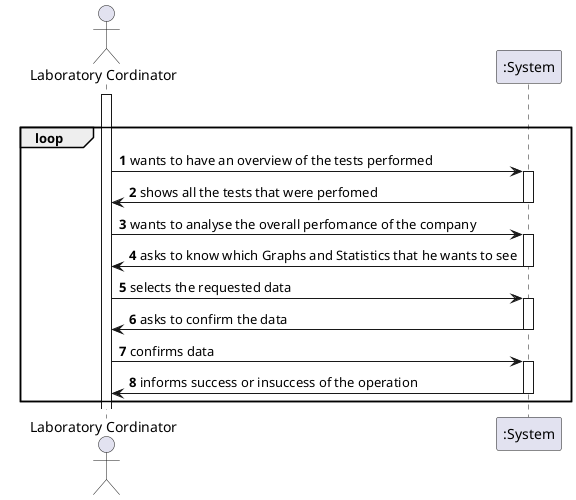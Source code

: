 @startuml
'https://plantuml.com/sequence-diagram

autonumber

actor  "Laboratory Cordinator" as LC

participant ":System" as System

loop
activate LC

loop
LC -> System: wants to have an overview of the tests performed

activate System

System -> LC: shows all the tests that were perfomed

deactivate System

LC -> System:  wants to analyse the overall perfomance of the company

activate System

System -> LC: asks to know which Graphs and Statistics that he wants to see

deactivate System

LC -> System: selects the requested data

activate System

System -> LC: asks to confirm the data

deactivate System

LC -> System: confirms data

activate System

System -> LC: informs success or insuccess of the operation

deactivate System
end
@enduml